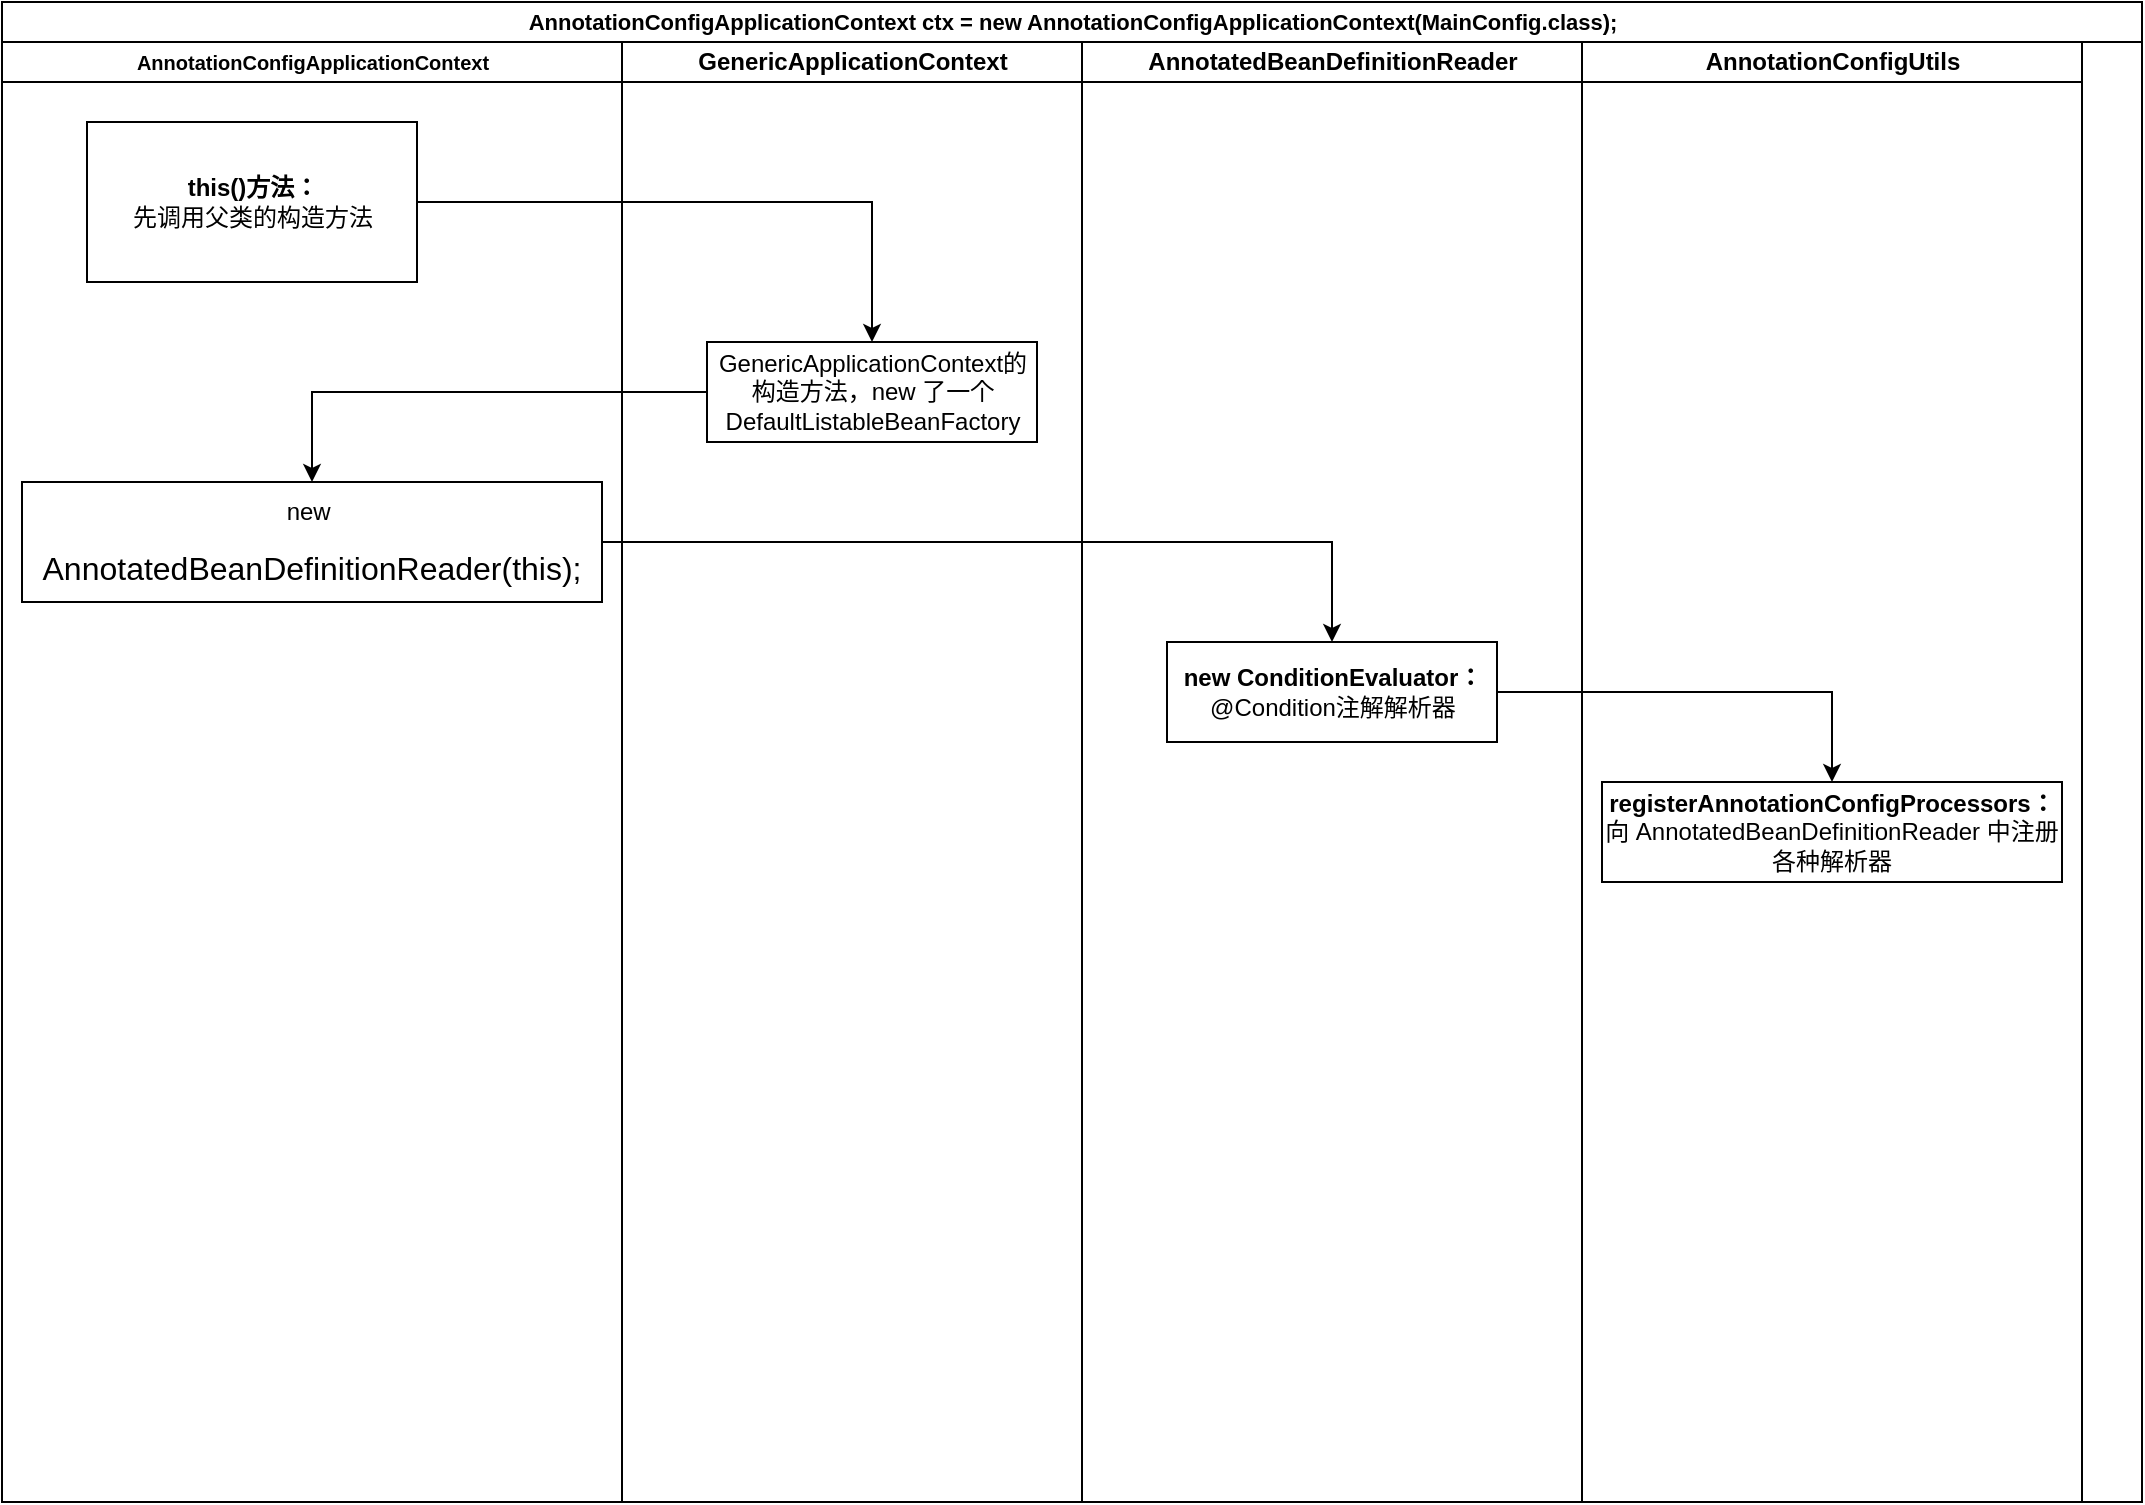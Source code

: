 <mxfile version="21.3.8" type="github">
  <diagram name="Page-1" id="74e2e168-ea6b-b213-b513-2b3c1d86103e">
    <mxGraphModel dx="1929" dy="1414" grid="1" gridSize="10" guides="1" tooltips="1" connect="1" arrows="1" fold="1" page="1" pageScale="1" pageWidth="1100" pageHeight="850" background="none" math="0" shadow="0">
      <root>
        <mxCell id="0" />
        <mxCell id="1" parent="0" />
        <mxCell id="77e6c97f196da883-1" value="&lt;strong style=&quot;font-family: &amp;quot;lucida grande&amp;quot;, &amp;quot;lucida sans unicode&amp;quot;, lucida, helvetica, &amp;quot;Hiragino Sans GB&amp;quot;, &amp;quot;Microsoft YaHei&amp;quot;, &amp;quot;WenQuanYi Micro Hei&amp;quot;, sans-serif; text-align: start;&quot;&gt;&lt;font style=&quot;font-size: 11px;&quot;&gt;AnnotationConfigApplicationContext ctx = new AnnotationConfigApplicationContext(MainConfig.class);&lt;/font&gt;&lt;/strong&gt;" style="swimlane;html=1;childLayout=stackLayout;startSize=20;rounded=0;shadow=0;labelBackgroundColor=none;strokeWidth=1;fontFamily=Verdana;fontSize=8;align=center;" parent="1" vertex="1">
          <mxGeometry x="-40" y="-90" width="1070" height="750" as="geometry">
            <mxRectangle x="10" y="20" width="70" height="30" as="alternateBounds" />
          </mxGeometry>
        </mxCell>
        <mxCell id="77e6c97f196da883-2" value="&lt;strong style=&quot;font-family: &amp;quot;lucida grande&amp;quot;, &amp;quot;lucida sans unicode&amp;quot;, lucida, helvetica, &amp;quot;Hiragino Sans GB&amp;quot;, &amp;quot;Microsoft YaHei&amp;quot;, &amp;quot;WenQuanYi Micro Hei&amp;quot;, sans-serif; text-align: start;&quot;&gt;&lt;font style=&quot;font-size: 10px;&quot;&gt;AnnotationConfigApplicationContext&lt;/font&gt;&lt;/strong&gt;" style="swimlane;html=1;startSize=20;" parent="77e6c97f196da883-1" vertex="1">
          <mxGeometry y="20" width="310" height="730" as="geometry">
            <mxRectangle y="20" width="40" height="730" as="alternateBounds" />
          </mxGeometry>
        </mxCell>
        <mxCell id="hCjVSl2V77esxhgFQinN-2" value="&lt;b&gt;this()方法：&lt;/b&gt;&lt;br&gt;先调用父类的构造方法&lt;br&gt;" style="rounded=0;whiteSpace=wrap;html=1;" vertex="1" parent="77e6c97f196da883-2">
          <mxGeometry x="42.5" y="40" width="165" height="80" as="geometry" />
        </mxCell>
        <mxCell id="hCjVSl2V77esxhgFQinN-8" value="&lt;div style=&quot;&quot;&gt;&lt;pre style=&quot;&quot;&gt;&lt;font face=&quot;Helvetica&quot; style=&quot;font-size: 12px;&quot;&gt;new &lt;/font&gt;&lt;/pre&gt;&lt;pre style=&quot;&quot;&gt;&lt;font face=&quot;Helvetica&quot; size=&quot;3&quot; style=&quot;&quot;&gt;AnnotatedBeanDefinitionReader(this);&lt;/font&gt;&lt;/pre&gt;&lt;/div&gt;" style="rounded=0;whiteSpace=wrap;html=1;" vertex="1" parent="77e6c97f196da883-2">
          <mxGeometry x="10" y="220" width="290" height="60" as="geometry" />
        </mxCell>
        <mxCell id="hCjVSl2V77esxhgFQinN-4" value="GenericApplicationContext" style="swimlane;html=1;startSize=20;" vertex="1" parent="77e6c97f196da883-1">
          <mxGeometry x="310" y="20" width="230" height="730" as="geometry">
            <mxRectangle y="20" width="40" height="730" as="alternateBounds" />
          </mxGeometry>
        </mxCell>
        <mxCell id="hCjVSl2V77esxhgFQinN-5" value="GenericApplicationContext的构造方法，new 了一个DefaultListableBeanFactory" style="rounded=0;whiteSpace=wrap;html=1;" vertex="1" parent="hCjVSl2V77esxhgFQinN-4">
          <mxGeometry x="42.5" y="150" width="165" height="50" as="geometry" />
        </mxCell>
        <mxCell id="hCjVSl2V77esxhgFQinN-9" style="edgeStyle=orthogonalEdgeStyle;rounded=0;orthogonalLoop=1;jettySize=auto;html=1;" edge="1" parent="77e6c97f196da883-1" source="hCjVSl2V77esxhgFQinN-2" target="hCjVSl2V77esxhgFQinN-5">
          <mxGeometry relative="1" as="geometry" />
        </mxCell>
        <mxCell id="hCjVSl2V77esxhgFQinN-10" style="edgeStyle=orthogonalEdgeStyle;rounded=0;orthogonalLoop=1;jettySize=auto;html=1;entryX=0.5;entryY=0;entryDx=0;entryDy=0;" edge="1" parent="77e6c97f196da883-1" source="hCjVSl2V77esxhgFQinN-5" target="hCjVSl2V77esxhgFQinN-8">
          <mxGeometry relative="1" as="geometry" />
        </mxCell>
        <mxCell id="hCjVSl2V77esxhgFQinN-11" value="AnnotatedBeanDefinitionReader" style="swimlane;html=1;startSize=20;" vertex="1" parent="77e6c97f196da883-1">
          <mxGeometry x="540" y="20" width="250" height="730" as="geometry">
            <mxRectangle y="20" width="40" height="730" as="alternateBounds" />
          </mxGeometry>
        </mxCell>
        <mxCell id="hCjVSl2V77esxhgFQinN-12" value="&lt;b&gt;new ConditionEvaluator：&lt;br&gt;&lt;/b&gt;@Condition注解解析器" style="rounded=0;whiteSpace=wrap;html=1;" vertex="1" parent="hCjVSl2V77esxhgFQinN-11">
          <mxGeometry x="42.5" y="300" width="165" height="50" as="geometry" />
        </mxCell>
        <mxCell id="hCjVSl2V77esxhgFQinN-13" style="edgeStyle=orthogonalEdgeStyle;rounded=0;orthogonalLoop=1;jettySize=auto;html=1;entryX=0.5;entryY=0;entryDx=0;entryDy=0;" edge="1" parent="77e6c97f196da883-1" source="hCjVSl2V77esxhgFQinN-8" target="hCjVSl2V77esxhgFQinN-12">
          <mxGeometry relative="1" as="geometry" />
        </mxCell>
        <mxCell id="hCjVSl2V77esxhgFQinN-32" style="edgeStyle=orthogonalEdgeStyle;rounded=0;orthogonalLoop=1;jettySize=auto;html=1;entryX=0.5;entryY=0;entryDx=0;entryDy=0;" edge="1" parent="77e6c97f196da883-1" source="hCjVSl2V77esxhgFQinN-12" target="hCjVSl2V77esxhgFQinN-26">
          <mxGeometry relative="1" as="geometry" />
        </mxCell>
        <mxCell id="hCjVSl2V77esxhgFQinN-25" value="AnnotationConfigUtils" style="swimlane;html=1;startSize=20;" vertex="1" parent="77e6c97f196da883-1">
          <mxGeometry x="790" y="20" width="250" height="730" as="geometry">
            <mxRectangle y="20" width="40" height="730" as="alternateBounds" />
          </mxGeometry>
        </mxCell>
        <mxCell id="hCjVSl2V77esxhgFQinN-26" value="&lt;b&gt;registerAnnotationConfigProcessors：&lt;/b&gt;&lt;br&gt;向&amp;nbsp;AnnotatedBeanDefinitionReader&lt;span style=&quot;background-color: initial;&quot;&gt;&amp;nbsp;中注册各种解析器&lt;/span&gt;" style="rounded=0;whiteSpace=wrap;html=1;" vertex="1" parent="hCjVSl2V77esxhgFQinN-25">
          <mxGeometry x="10" y="370" width="230" height="50" as="geometry" />
        </mxCell>
      </root>
    </mxGraphModel>
  </diagram>
</mxfile>

